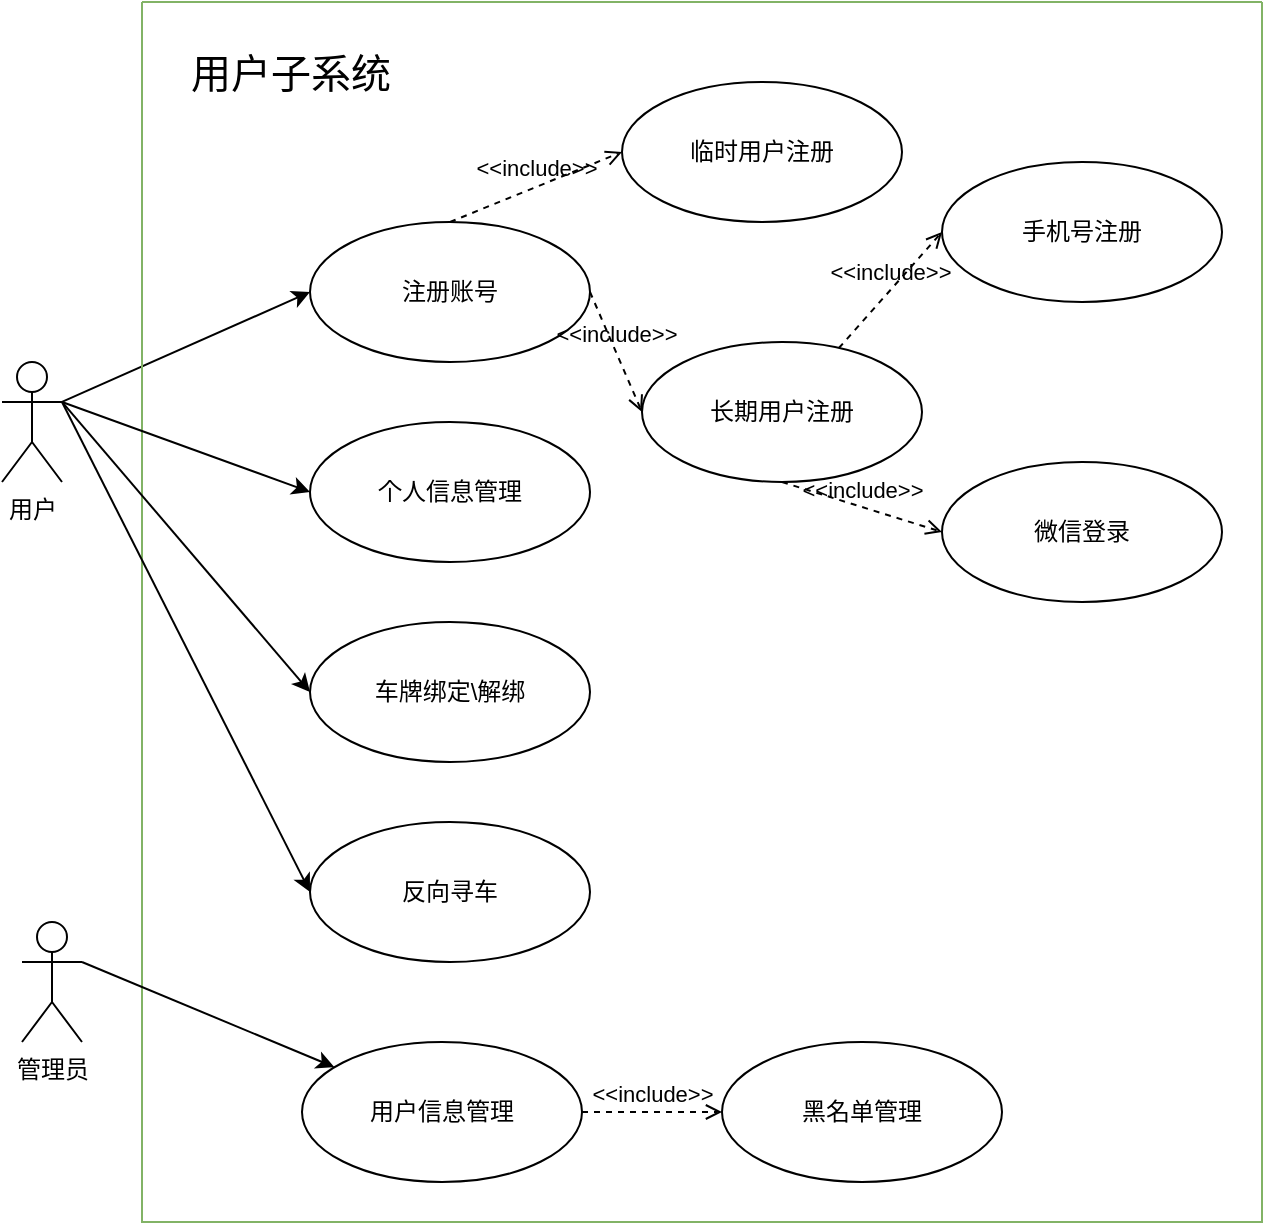 <mxfile version="26.2.15">
  <diagram name="第 1 页" id="i2xssYE-IFxcxq2-fg1V">
    <mxGraphModel dx="1092" dy="814" grid="1" gridSize="10" guides="1" tooltips="1" connect="1" arrows="1" fold="1" page="1" pageScale="1" pageWidth="827" pageHeight="1169" math="0" shadow="0">
      <root>
        <mxCell id="0" />
        <mxCell id="1" parent="0" />
        <mxCell id="8d9lntVDL1j8uw4oou74-1" value="用户" style="shape=umlActor;verticalLabelPosition=bottom;verticalAlign=top;html=1;outlineConnect=0;" parent="1" vertex="1">
          <mxGeometry x="310" y="260" width="30" height="60" as="geometry" />
        </mxCell>
        <mxCell id="8d9lntVDL1j8uw4oou74-2" value="" style="endArrow=classic;html=1;rounded=0;exitX=1;exitY=0.333;exitDx=0;exitDy=0;exitPerimeter=0;entryX=0;entryY=0.5;entryDx=0;entryDy=0;" parent="1" source="8d9lntVDL1j8uw4oou74-1" target="8d9lntVDL1j8uw4oou74-5" edge="1">
          <mxGeometry width="50" height="50" relative="1" as="geometry">
            <mxPoint x="260" y="360" as="sourcePoint" />
            <mxPoint x="410" y="230" as="targetPoint" />
          </mxGeometry>
        </mxCell>
        <mxCell id="8d9lntVDL1j8uw4oou74-3" value="" style="swimlane;startSize=0;fillColor=#d5e8d4;strokeColor=#82b366;" parent="1" vertex="1">
          <mxGeometry x="380" y="80" width="560" height="610" as="geometry" />
        </mxCell>
        <mxCell id="8d9lntVDL1j8uw4oou74-5" value="注册账号" style="ellipse;whiteSpace=wrap;html=1;" parent="8d9lntVDL1j8uw4oou74-3" vertex="1">
          <mxGeometry x="84" y="110" width="140" height="70" as="geometry" />
        </mxCell>
        <mxCell id="8d9lntVDL1j8uw4oou74-6" value="临时用户注册" style="ellipse;whiteSpace=wrap;html=1;" parent="8d9lntVDL1j8uw4oou74-3" vertex="1">
          <mxGeometry x="240" y="40" width="140" height="70" as="geometry" />
        </mxCell>
        <mxCell id="8d9lntVDL1j8uw4oou74-7" value="长期用户注册" style="ellipse;whiteSpace=wrap;html=1;" parent="8d9lntVDL1j8uw4oou74-3" vertex="1">
          <mxGeometry x="250" y="170" width="140" height="70" as="geometry" />
        </mxCell>
        <mxCell id="8d9lntVDL1j8uw4oou74-8" value="微信登录" style="ellipse;whiteSpace=wrap;html=1;" parent="8d9lntVDL1j8uw4oou74-3" vertex="1">
          <mxGeometry x="400" y="230" width="140" height="70" as="geometry" />
        </mxCell>
        <mxCell id="8d9lntVDL1j8uw4oou74-9" value="手机号注册" style="ellipse;whiteSpace=wrap;html=1;" parent="8d9lntVDL1j8uw4oou74-3" vertex="1">
          <mxGeometry x="400" y="80" width="140" height="70" as="geometry" />
        </mxCell>
        <mxCell id="8d9lntVDL1j8uw4oou74-10" value="个人信息管理" style="ellipse;whiteSpace=wrap;html=1;" parent="8d9lntVDL1j8uw4oou74-3" vertex="1">
          <mxGeometry x="84" y="210" width="140" height="70" as="geometry" />
        </mxCell>
        <mxCell id="8d9lntVDL1j8uw4oou74-11" value="车牌绑定\解绑" style="ellipse;whiteSpace=wrap;html=1;" parent="8d9lntVDL1j8uw4oou74-3" vertex="1">
          <mxGeometry x="84" y="310" width="140" height="70" as="geometry" />
        </mxCell>
        <mxCell id="8d9lntVDL1j8uw4oou74-12" value="反向寻车" style="ellipse;whiteSpace=wrap;html=1;" parent="8d9lntVDL1j8uw4oou74-3" vertex="1">
          <mxGeometry x="84" y="410" width="140" height="70" as="geometry" />
        </mxCell>
        <mxCell id="8d9lntVDL1j8uw4oou74-13" value="用户信息管理" style="ellipse;whiteSpace=wrap;html=1;" parent="8d9lntVDL1j8uw4oou74-3" vertex="1">
          <mxGeometry x="80" y="520" width="140" height="70" as="geometry" />
        </mxCell>
        <mxCell id="8d9lntVDL1j8uw4oou74-14" value="黑名单管理" style="ellipse;whiteSpace=wrap;html=1;" parent="8d9lntVDL1j8uw4oou74-3" vertex="1">
          <mxGeometry x="290" y="520" width="140" height="70" as="geometry" />
        </mxCell>
        <mxCell id="8d9lntVDL1j8uw4oou74-17" value="&amp;lt;&amp;lt;include&amp;gt;&amp;gt;" style="html=1;verticalAlign=bottom;labelBackgroundColor=none;endArrow=open;endFill=0;dashed=1;rounded=0;entryX=0;entryY=0.5;entryDx=0;entryDy=0;exitX=0.5;exitY=0;exitDx=0;exitDy=0;" parent="8d9lntVDL1j8uw4oou74-3" source="8d9lntVDL1j8uw4oou74-5" target="8d9lntVDL1j8uw4oou74-6" edge="1">
          <mxGeometry width="160" relative="1" as="geometry">
            <mxPoint x="-170" y="120" as="sourcePoint" />
            <mxPoint x="-10" y="120" as="targetPoint" />
          </mxGeometry>
        </mxCell>
        <mxCell id="8d9lntVDL1j8uw4oou74-15" value="&amp;lt;&amp;lt;include&amp;gt;&amp;gt;" style="html=1;verticalAlign=bottom;labelBackgroundColor=none;endArrow=open;endFill=0;dashed=1;rounded=0;exitX=1;exitY=0.5;exitDx=0;exitDy=0;entryX=0;entryY=0.5;entryDx=0;entryDy=0;" parent="8d9lntVDL1j8uw4oou74-3" source="8d9lntVDL1j8uw4oou74-5" target="8d9lntVDL1j8uw4oou74-7" edge="1">
          <mxGeometry width="160" relative="1" as="geometry">
            <mxPoint x="-180" y="110" as="sourcePoint" />
            <mxPoint x="-20" y="110" as="targetPoint" />
          </mxGeometry>
        </mxCell>
        <mxCell id="8d9lntVDL1j8uw4oou74-4" value="&lt;font style=&quot;font-size: 20px;&quot;&gt;用户子系统&lt;/font&gt;" style="text;html=1;align=center;verticalAlign=middle;resizable=0;points=[];autosize=1;strokeColor=none;fillColor=none;" parent="8d9lntVDL1j8uw4oou74-3" vertex="1">
          <mxGeometry x="14" y="15" width="120" height="40" as="geometry" />
        </mxCell>
        <mxCell id="8d9lntVDL1j8uw4oou74-20" value="&amp;lt;&amp;lt;include&amp;gt;&amp;gt;" style="html=1;verticalAlign=bottom;labelBackgroundColor=none;endArrow=open;endFill=0;dashed=1;rounded=0;entryX=0;entryY=0.5;entryDx=0;entryDy=0;" parent="8d9lntVDL1j8uw4oou74-3" source="8d9lntVDL1j8uw4oou74-7" target="8d9lntVDL1j8uw4oou74-9" edge="1">
          <mxGeometry width="160" relative="1" as="geometry">
            <mxPoint x="174" y="130" as="sourcePoint" />
            <mxPoint x="260" y="95" as="targetPoint" />
          </mxGeometry>
        </mxCell>
        <mxCell id="8d9lntVDL1j8uw4oou74-19" value="&amp;lt;&amp;lt;include&amp;gt;&amp;gt;" style="html=1;verticalAlign=bottom;labelBackgroundColor=none;endArrow=open;endFill=0;dashed=1;rounded=0;entryX=0;entryY=0.5;entryDx=0;entryDy=0;exitX=0.5;exitY=1;exitDx=0;exitDy=0;" parent="8d9lntVDL1j8uw4oou74-3" source="8d9lntVDL1j8uw4oou74-7" target="8d9lntVDL1j8uw4oou74-8" edge="1">
          <mxGeometry width="160" relative="1" as="geometry">
            <mxPoint x="164" y="120" as="sourcePoint" />
            <mxPoint x="250" y="85" as="targetPoint" />
          </mxGeometry>
        </mxCell>
        <mxCell id="8d9lntVDL1j8uw4oou74-27" value="&amp;lt;&amp;lt;include&amp;gt;&amp;gt;" style="html=1;verticalAlign=bottom;labelBackgroundColor=none;endArrow=open;endFill=0;dashed=1;rounded=0;entryX=0;entryY=0.5;entryDx=0;entryDy=0;exitX=1;exitY=0.5;exitDx=0;exitDy=0;" parent="8d9lntVDL1j8uw4oou74-3" source="8d9lntVDL1j8uw4oou74-13" target="8d9lntVDL1j8uw4oou74-14" edge="1">
          <mxGeometry width="160" relative="1" as="geometry">
            <mxPoint x="164" y="120" as="sourcePoint" />
            <mxPoint x="250" y="85" as="targetPoint" />
          </mxGeometry>
        </mxCell>
        <mxCell id="8d9lntVDL1j8uw4oou74-22" value="" style="endArrow=classic;html=1;rounded=0;exitX=1;exitY=0.333;exitDx=0;exitDy=0;exitPerimeter=0;entryX=0;entryY=0.5;entryDx=0;entryDy=0;" parent="1" source="8d9lntVDL1j8uw4oou74-1" target="8d9lntVDL1j8uw4oou74-10" edge="1">
          <mxGeometry width="50" height="50" relative="1" as="geometry">
            <mxPoint x="350" y="290" as="sourcePoint" />
            <mxPoint x="474" y="235" as="targetPoint" />
          </mxGeometry>
        </mxCell>
        <mxCell id="8d9lntVDL1j8uw4oou74-23" value="" style="endArrow=classic;html=1;rounded=0;exitX=1;exitY=0.333;exitDx=0;exitDy=0;exitPerimeter=0;entryX=0;entryY=0.5;entryDx=0;entryDy=0;" parent="1" source="8d9lntVDL1j8uw4oou74-1" target="8d9lntVDL1j8uw4oou74-11" edge="1">
          <mxGeometry width="50" height="50" relative="1" as="geometry">
            <mxPoint x="360" y="300" as="sourcePoint" />
            <mxPoint x="484" y="245" as="targetPoint" />
          </mxGeometry>
        </mxCell>
        <mxCell id="8d9lntVDL1j8uw4oou74-24" value="" style="endArrow=classic;html=1;rounded=0;exitX=1;exitY=0.333;exitDx=0;exitDy=0;exitPerimeter=0;entryX=0;entryY=0.5;entryDx=0;entryDy=0;" parent="1" source="8d9lntVDL1j8uw4oou74-1" target="8d9lntVDL1j8uw4oou74-12" edge="1">
          <mxGeometry width="50" height="50" relative="1" as="geometry">
            <mxPoint x="370" y="310" as="sourcePoint" />
            <mxPoint x="494" y="255" as="targetPoint" />
          </mxGeometry>
        </mxCell>
        <mxCell id="8d9lntVDL1j8uw4oou74-25" value="管理员" style="shape=umlActor;verticalLabelPosition=bottom;verticalAlign=top;html=1;outlineConnect=0;" parent="1" vertex="1">
          <mxGeometry x="320" y="540" width="30" height="60" as="geometry" />
        </mxCell>
        <mxCell id="8d9lntVDL1j8uw4oou74-26" value="" style="endArrow=classic;html=1;rounded=0;exitX=1;exitY=0.333;exitDx=0;exitDy=0;exitPerimeter=0;" parent="1" source="8d9lntVDL1j8uw4oou74-25" target="8d9lntVDL1j8uw4oou74-13" edge="1">
          <mxGeometry width="50" height="50" relative="1" as="geometry">
            <mxPoint x="350" y="290" as="sourcePoint" />
            <mxPoint x="474" y="535" as="targetPoint" />
          </mxGeometry>
        </mxCell>
      </root>
    </mxGraphModel>
  </diagram>
</mxfile>
